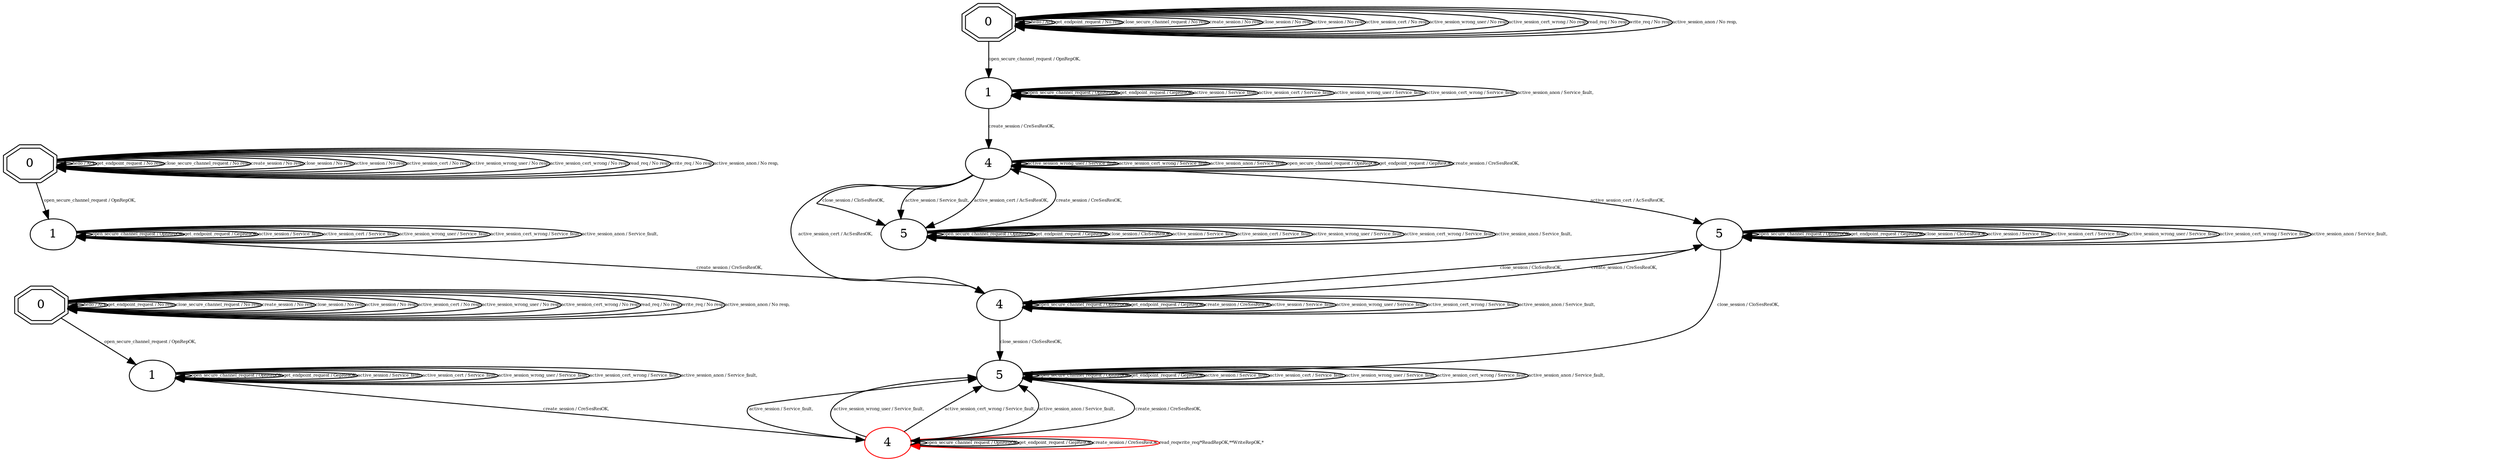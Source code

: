digraph "Automata" { 
	 "5_1_true" [shape=ellipse,style=filled,fillcolor=white,URL="5",label="5"];
	 "1_1_true" [shape=ellipse,style=filled,fillcolor=white,URL="1",label="1"];
	 "1_1_false" [shape=ellipse,style=filled,fillcolor=white,URL="1",label="1"];
	 "0_0_true" [shape=doubleoctagon,style=filled,fillcolor=white,URL="0",label="0"];
	 "4_0_true" [shape=ellipse,style=filled,fillcolor=white,URL="4",label="4"];
	 "4_1_false" [shape=ellipse,style=filled,fillcolor=white,URL="4",label="4",color=red];
	 "5_0_true" [shape=ellipse,style=filled,fillcolor=white,URL="5",label="5"];
	 "1_0_true" [shape=ellipse,style=filled,fillcolor=white,URL="1",label="1"];
	 "4_1_true" [shape=ellipse,style=filled,fillcolor=white,URL="4",label="4"];
	 "5_1_false" [shape=ellipse,style=filled,fillcolor=white,URL="5",label="5"];
	 "0_1_true" [shape=doubleoctagon,style=filled,fillcolor=white,URL="0",label="0"];
	 "0_1_false" [shape=doubleoctagon,style=filled,fillcolor=white,URL="0",label="0"];
	 "1_1_false"->"1_1_false" [fontsize=5,label="open_secure_channel_request / OpnRepOK,"];
	 "1_1_false"->"1_1_false" [fontsize=5,label="get_endpoint_request / GepResOK,"];
	 "1_1_false"->"1_1_false" [fontsize=5,label="active_session / Service_fault,"];
	 "1_1_false"->"1_1_false" [fontsize=5,label="active_session_cert / Service_fault,"];
	 "1_1_false"->"1_1_false" [fontsize=5,label="active_session_wrong_user / Service_fault,"];
	 "1_1_false"->"1_1_false" [fontsize=5,label="active_session_cert_wrong / Service_fault,"];
	 "1_1_false"->"1_1_false" [fontsize=5,label="active_session_anon / Service_fault,"];
	 "1_1_false"->"4_1_false" [fontsize=5,label="create_session / CreSesResOK,"];
	 "5_1_false"->"4_1_false" [fontsize=5,label="create_session / CreSesResOK,"];
	 "5_1_false"->"5_1_false" [fontsize=5,label="open_secure_channel_request / OpnRepOK,"];
	 "5_1_false"->"5_1_false" [fontsize=5,label="get_endpoint_request / GepResOK,"];
	 "5_1_false"->"5_1_false" [fontsize=5,label="active_session / Service_fault,"];
	 "5_1_false"->"5_1_false" [fontsize=5,label="active_session_cert / Service_fault,"];
	 "5_1_false"->"5_1_false" [fontsize=5,label="active_session_wrong_user / Service_fault,"];
	 "5_1_false"->"5_1_false" [fontsize=5,label="active_session_cert_wrong / Service_fault,"];
	 "5_1_false"->"5_1_false" [fontsize=5,label="active_session_anon / Service_fault,"];
	 "4_1_false"->"4_1_false" [fontsize=5,label="open_secure_channel_request / OpnRepOK,"];
	 "4_1_false"->"4_1_false" [fontsize=5,label="get_endpoint_request / GepResOK,"];
	 "4_1_false"->"4_1_false" [fontsize=5,label="create_session / CreSesResOK,"];
	 "4_1_false"->"5_1_false" [fontsize=5,label="active_session / Service_fault,"];
	 "4_1_false"->"5_1_false" [fontsize=5,label="active_session_wrong_user / Service_fault,"];
	 "4_1_false"->"5_1_false" [fontsize=5,label="active_session_cert_wrong / Service_fault,"];
	 "4_1_false"->"5_1_false" [fontsize=5,label="active_session_anon / Service_fault,"];
	 "5_1_true"->"4_1_true" [fontsize=5,label="create_session / CreSesResOK,"];
	 "5_1_true"->"5_1_true" [fontsize=5,label="open_secure_channel_request / OpnRepOK,"];
	 "5_1_true"->"5_1_true" [fontsize=5,label="get_endpoint_request / GepResOK,"];
	 "5_1_true"->"5_1_true" [fontsize=5,label="close_session / CloSesResOK,"];
	 "5_1_true"->"5_1_true" [fontsize=5,label="active_session / Service_fault,"];
	 "5_1_true"->"5_1_true" [fontsize=5,label="active_session_cert / Service_fault,"];
	 "5_1_true"->"5_1_true" [fontsize=5,label="active_session_wrong_user / Service_fault,"];
	 "5_1_true"->"5_1_true" [fontsize=5,label="active_session_cert_wrong / Service_fault,"];
	 "5_1_true"->"5_1_true" [fontsize=5,label="active_session_anon / Service_fault,"];
	 "5_1_true"->"5_1_false" [fontsize=5,label="close_session / CloSesResOK,"];
	 "4_1_true"->"5_1_true" [fontsize=5,label="close_session / CloSesResOK,"];
	 "4_1_true"->"5_1_false" [fontsize=5,label="close_session / CloSesResOK,"];
	 "4_1_true"->"4_1_true" [fontsize=5,label="open_secure_channel_request / OpnRepOK,"];
	 "4_1_true"->"4_1_true" [fontsize=5,label="get_endpoint_request / GepResOK,"];
	 "4_1_true"->"4_1_true" [fontsize=5,label="create_session / CreSesResOK,"];
	 "4_1_true"->"4_1_true" [fontsize=5,label="active_session / Service_fault,"];
	 "4_1_true"->"4_1_true" [fontsize=5,label="active_session_wrong_user / Service_fault,"];
	 "4_1_true"->"4_1_true" [fontsize=5,label="active_session_cert_wrong / Service_fault,"];
	 "4_1_true"->"4_1_true" [fontsize=5,label="active_session_anon / Service_fault,"];
	 "4_0_true"->"4_1_true" [fontsize=5,label="active_session_cert / AcSesResOK,"];
	 "4_0_true"->"5_0_true" [fontsize=5,label="close_session / CloSesResOK,"];
	 "4_0_true"->"5_0_true" [fontsize=5,label="active_session / Service_fault,"];
	 "4_0_true"->"5_0_true" [fontsize=5,label="active_session_cert / AcSesResOK,"];
	 "4_0_true"->"4_0_true" [fontsize=5,label="active_session_wrong_user / Service_fault,"];
	 "4_0_true"->"4_0_true" [fontsize=5,label="active_session_cert_wrong / Service_fault,"];
	 "4_0_true"->"4_0_true" [fontsize=5,label="active_session_anon / Service_fault,"];
	 "4_0_true"->"4_0_true" [fontsize=5,label="open_secure_channel_request / OpnRepOK,"];
	 "4_0_true"->"4_0_true" [fontsize=5,label="get_endpoint_request / GepResOK,"];
	 "4_0_true"->"4_0_true" [fontsize=5,label="create_session / CreSesResOK,"];
	 "4_0_true"->"5_1_true" [fontsize=5,label="active_session_cert / AcSesResOK,"];
	 "1_1_true"->"4_1_true" [fontsize=5,label="create_session / CreSesResOK,"];
	 "1_1_true"->"1_1_true" [fontsize=5,label="open_secure_channel_request / OpnRepOK,"];
	 "1_1_true"->"1_1_true" [fontsize=5,label="get_endpoint_request / GepResOK,"];
	 "1_1_true"->"1_1_true" [fontsize=5,label="active_session / Service_fault,"];
	 "1_1_true"->"1_1_true" [fontsize=5,label="active_session_cert / Service_fault,"];
	 "1_1_true"->"1_1_true" [fontsize=5,label="active_session_wrong_user / Service_fault,"];
	 "1_1_true"->"1_1_true" [fontsize=5,label="active_session_cert_wrong / Service_fault,"];
	 "1_1_true"->"1_1_true" [fontsize=5,label="active_session_anon / Service_fault,"];
	 "5_0_true"->"5_0_true" [fontsize=5,label="open_secure_channel_request / OpnRepOK,"];
	 "5_0_true"->"5_0_true" [fontsize=5,label="get_endpoint_request / GepResOK,"];
	 "5_0_true"->"5_0_true" [fontsize=5,label="close_session / CloSesResOK,"];
	 "5_0_true"->"5_0_true" [fontsize=5,label="active_session / Service_fault,"];
	 "5_0_true"->"5_0_true" [fontsize=5,label="active_session_cert / Service_fault,"];
	 "5_0_true"->"5_0_true" [fontsize=5,label="active_session_wrong_user / Service_fault,"];
	 "5_0_true"->"5_0_true" [fontsize=5,label="active_session_cert_wrong / Service_fault,"];
	 "5_0_true"->"5_0_true" [fontsize=5,label="active_session_anon / Service_fault,"];
	 "5_0_true"->"4_0_true" [fontsize=5,label="create_session / CreSesResOK,"];
	 "1_0_true"->"1_0_true" [fontsize=5,label="open_secure_channel_request / OpnRepOK,"];
	 "1_0_true"->"1_0_true" [fontsize=5,label="get_endpoint_request / GepResOK,"];
	 "1_0_true"->"1_0_true" [fontsize=5,label="active_session / Service_fault,"];
	 "1_0_true"->"1_0_true" [fontsize=5,label="active_session_cert / Service_fault,"];
	 "1_0_true"->"1_0_true" [fontsize=5,label="active_session_wrong_user / Service_fault,"];
	 "1_0_true"->"1_0_true" [fontsize=5,label="active_session_cert_wrong / Service_fault,"];
	 "1_0_true"->"1_0_true" [fontsize=5,label="active_session_anon / Service_fault,"];
	 "1_0_true"->"4_0_true" [fontsize=5,label="create_session / CreSesResOK,"];
	 "0_0_true"->"0_0_true" [fontsize=5,label="hello / Ack,"];
	 "0_0_true"->"0_0_true" [fontsize=5,label="get_endpoint_request / No resp,"];
	 "0_0_true"->"0_0_true" [fontsize=5,label="close_secure_channel_request / No resp,"];
	 "0_0_true"->"0_0_true" [fontsize=5,label="create_session / No resp,"];
	 "0_0_true"->"0_0_true" [fontsize=5,label="close_session / No resp,"];
	 "0_0_true"->"0_0_true" [fontsize=5,label="active_session / No resp,"];
	 "0_0_true"->"0_0_true" [fontsize=5,label="active_session_cert / No resp,"];
	 "0_0_true"->"0_0_true" [fontsize=5,label="active_session_wrong_user / No resp,"];
	 "0_0_true"->"0_0_true" [fontsize=5,label="active_session_cert_wrong / No resp,"];
	 "0_0_true"->"0_0_true" [fontsize=5,label="read_req / No resp,"];
	 "0_0_true"->"0_0_true" [fontsize=5,label="write_req / No resp,"];
	 "0_0_true"->"0_0_true" [fontsize=5,label="active_session_anon / No resp,"];
	 "0_0_true"->"1_0_true" [fontsize=5,label="open_secure_channel_request / OpnRepOK,"];
	 "0_1_true"->"1_1_true" [fontsize=5,label="open_secure_channel_request / OpnRepOK,"];
	 "0_1_true"->"0_1_true" [fontsize=5,label="hello / Ack,"];
	 "0_1_true"->"0_1_true" [fontsize=5,label="get_endpoint_request / No resp,"];
	 "0_1_true"->"0_1_true" [fontsize=5,label="close_secure_channel_request / No resp,"];
	 "0_1_true"->"0_1_true" [fontsize=5,label="create_session / No resp,"];
	 "0_1_true"->"0_1_true" [fontsize=5,label="close_session / No resp,"];
	 "0_1_true"->"0_1_true" [fontsize=5,label="active_session / No resp,"];
	 "0_1_true"->"0_1_true" [fontsize=5,label="active_session_cert / No resp,"];
	 "0_1_true"->"0_1_true" [fontsize=5,label="active_session_wrong_user / No resp,"];
	 "0_1_true"->"0_1_true" [fontsize=5,label="active_session_cert_wrong / No resp,"];
	 "0_1_true"->"0_1_true" [fontsize=5,label="read_req / No resp,"];
	 "0_1_true"->"0_1_true" [fontsize=5,label="write_req / No resp,"];
	 "0_1_true"->"0_1_true" [fontsize=5,label="active_session_anon / No resp,"];
	 "0_1_false"->"1_1_false" [fontsize=5,label="open_secure_channel_request / OpnRepOK,"];
	 "0_1_false"->"0_1_false" [fontsize=5,label="hello / Ack,"];
	 "0_1_false"->"0_1_false" [fontsize=5,label="get_endpoint_request / No resp,"];
	 "0_1_false"->"0_1_false" [fontsize=5,label="close_secure_channel_request / No resp,"];
	 "0_1_false"->"0_1_false" [fontsize=5,label="create_session / No resp,"];
	 "0_1_false"->"0_1_false" [fontsize=5,label="close_session / No resp,"];
	 "0_1_false"->"0_1_false" [fontsize=5,label="active_session / No resp,"];
	 "0_1_false"->"0_1_false" [fontsize=5,label="active_session_cert / No resp,"];
	 "0_1_false"->"0_1_false" [fontsize=5,label="active_session_wrong_user / No resp,"];
	 "0_1_false"->"0_1_false" [fontsize=5,label="active_session_cert_wrong / No resp,"];
	 "0_1_false"->"0_1_false" [fontsize=5,label="read_req / No resp,"];
	 "0_1_false"->"0_1_false" [fontsize=5,label="write_req / No resp,"];
	 "0_1_false"->"0_1_false" [fontsize=5,label="active_session_anon / No resp,"];
	"4_1_false"->"4_1_false"[color=red,label="read_reqwrite_req/*ReadRepOK,**WriteRepOK,*",fontsize=5];}

